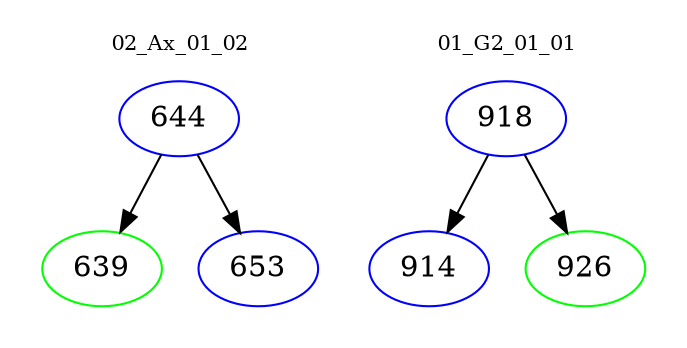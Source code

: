 digraph{
subgraph cluster_0 {
color = white
label = "02_Ax_01_02";
fontsize=10;
T0_644 [label="644", color="blue"]
T0_644 -> T0_639 [color="black"]
T0_639 [label="639", color="green"]
T0_644 -> T0_653 [color="black"]
T0_653 [label="653", color="blue"]
}
subgraph cluster_1 {
color = white
label = "01_G2_01_01";
fontsize=10;
T1_918 [label="918", color="blue"]
T1_918 -> T1_914 [color="black"]
T1_914 [label="914", color="blue"]
T1_918 -> T1_926 [color="black"]
T1_926 [label="926", color="green"]
}
}
